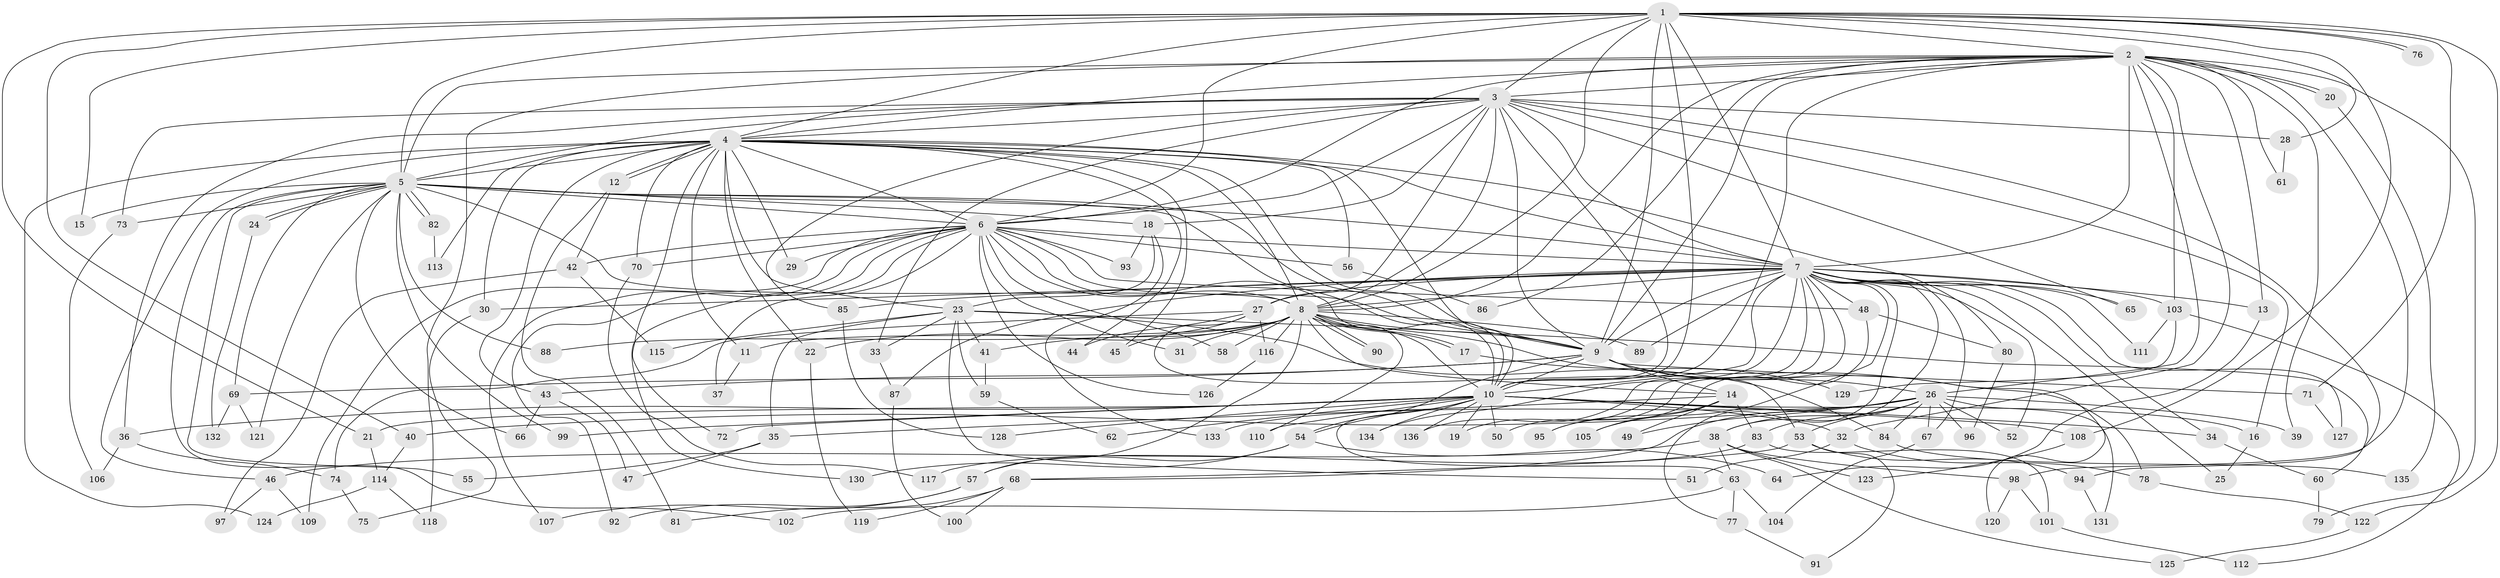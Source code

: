// coarse degree distribution, {18: 0.010309278350515464, 17: 0.010309278350515464, 30: 0.010309278350515464, 21: 0.010309278350515464, 19: 0.020618556701030927, 20: 0.010309278350515464, 23: 0.010309278350515464, 3: 0.14432989690721648, 6: 0.05154639175257732, 9: 0.010309278350515464, 2: 0.5257731958762887, 5: 0.041237113402061855, 11: 0.010309278350515464, 15: 0.010309278350515464, 4: 0.09278350515463918, 8: 0.010309278350515464, 1: 0.020618556701030927}
// Generated by graph-tools (version 1.1) at 2025/49/03/04/25 22:49:46]
// undirected, 136 vertices, 297 edges
graph export_dot {
  node [color=gray90,style=filled];
  1;
  2;
  3;
  4;
  5;
  6;
  7;
  8;
  9;
  10;
  11;
  12;
  13;
  14;
  15;
  16;
  17;
  18;
  19;
  20;
  21;
  22;
  23;
  24;
  25;
  26;
  27;
  28;
  29;
  30;
  31;
  32;
  33;
  34;
  35;
  36;
  37;
  38;
  39;
  40;
  41;
  42;
  43;
  44;
  45;
  46;
  47;
  48;
  49;
  50;
  51;
  52;
  53;
  54;
  55;
  56;
  57;
  58;
  59;
  60;
  61;
  62;
  63;
  64;
  65;
  66;
  67;
  68;
  69;
  70;
  71;
  72;
  73;
  74;
  75;
  76;
  77;
  78;
  79;
  80;
  81;
  82;
  83;
  84;
  85;
  86;
  87;
  88;
  89;
  90;
  91;
  92;
  93;
  94;
  95;
  96;
  97;
  98;
  99;
  100;
  101;
  102;
  103;
  104;
  105;
  106;
  107;
  108;
  109;
  110;
  111;
  112;
  113;
  114;
  115;
  116;
  117;
  118;
  119;
  120;
  121;
  122;
  123;
  124;
  125;
  126;
  127;
  128;
  129;
  130;
  131;
  132;
  133;
  134;
  135;
  136;
  1 -- 2;
  1 -- 3;
  1 -- 4;
  1 -- 5;
  1 -- 6;
  1 -- 7;
  1 -- 8;
  1 -- 9;
  1 -- 10;
  1 -- 15;
  1 -- 21;
  1 -- 28;
  1 -- 40;
  1 -- 71;
  1 -- 76;
  1 -- 76;
  1 -- 108;
  1 -- 122;
  2 -- 3;
  2 -- 4;
  2 -- 5;
  2 -- 6;
  2 -- 7;
  2 -- 8;
  2 -- 9;
  2 -- 10;
  2 -- 13;
  2 -- 20;
  2 -- 20;
  2 -- 26;
  2 -- 32;
  2 -- 39;
  2 -- 61;
  2 -- 79;
  2 -- 86;
  2 -- 98;
  2 -- 103;
  2 -- 118;
  3 -- 4;
  3 -- 5;
  3 -- 6;
  3 -- 7;
  3 -- 8;
  3 -- 9;
  3 -- 10;
  3 -- 16;
  3 -- 18;
  3 -- 27;
  3 -- 28;
  3 -- 33;
  3 -- 36;
  3 -- 65;
  3 -- 73;
  3 -- 85;
  3 -- 94;
  4 -- 5;
  4 -- 6;
  4 -- 7;
  4 -- 8;
  4 -- 9;
  4 -- 10;
  4 -- 11;
  4 -- 12;
  4 -- 12;
  4 -- 22;
  4 -- 23;
  4 -- 29;
  4 -- 30;
  4 -- 43;
  4 -- 44;
  4 -- 45;
  4 -- 46;
  4 -- 56;
  4 -- 70;
  4 -- 72;
  4 -- 80;
  4 -- 113;
  4 -- 124;
  5 -- 6;
  5 -- 7;
  5 -- 8;
  5 -- 9;
  5 -- 10;
  5 -- 15;
  5 -- 18;
  5 -- 24;
  5 -- 24;
  5 -- 55;
  5 -- 66;
  5 -- 69;
  5 -- 73;
  5 -- 82;
  5 -- 82;
  5 -- 88;
  5 -- 99;
  5 -- 102;
  5 -- 121;
  6 -- 7;
  6 -- 8;
  6 -- 9;
  6 -- 10;
  6 -- 29;
  6 -- 31;
  6 -- 37;
  6 -- 42;
  6 -- 48;
  6 -- 56;
  6 -- 58;
  6 -- 70;
  6 -- 92;
  6 -- 93;
  6 -- 107;
  6 -- 109;
  6 -- 126;
  6 -- 130;
  7 -- 8;
  7 -- 9;
  7 -- 10;
  7 -- 13;
  7 -- 19;
  7 -- 25;
  7 -- 27;
  7 -- 30;
  7 -- 34;
  7 -- 38;
  7 -- 48;
  7 -- 50;
  7 -- 52;
  7 -- 65;
  7 -- 67;
  7 -- 77;
  7 -- 85;
  7 -- 87;
  7 -- 89;
  7 -- 103;
  7 -- 105;
  7 -- 111;
  7 -- 127;
  7 -- 134;
  7 -- 136;
  8 -- 9;
  8 -- 10;
  8 -- 11;
  8 -- 14;
  8 -- 17;
  8 -- 17;
  8 -- 22;
  8 -- 31;
  8 -- 41;
  8 -- 57;
  8 -- 58;
  8 -- 78;
  8 -- 88;
  8 -- 89;
  8 -- 90;
  8 -- 90;
  8 -- 110;
  8 -- 116;
  9 -- 10;
  9 -- 14;
  9 -- 26;
  9 -- 43;
  9 -- 54;
  9 -- 69;
  9 -- 71;
  9 -- 120;
  10 -- 16;
  10 -- 19;
  10 -- 21;
  10 -- 32;
  10 -- 34;
  10 -- 36;
  10 -- 50;
  10 -- 54;
  10 -- 62;
  10 -- 63;
  10 -- 72;
  10 -- 99;
  10 -- 108;
  10 -- 110;
  10 -- 128;
  10 -- 134;
  10 -- 136;
  11 -- 37;
  12 -- 42;
  12 -- 81;
  13 -- 64;
  14 -- 35;
  14 -- 49;
  14 -- 83;
  14 -- 95;
  14 -- 105;
  16 -- 25;
  17 -- 129;
  18 -- 23;
  18 -- 93;
  18 -- 133;
  20 -- 135;
  21 -- 114;
  22 -- 119;
  23 -- 33;
  23 -- 35;
  23 -- 41;
  23 -- 51;
  23 -- 59;
  23 -- 60;
  23 -- 84;
  23 -- 115;
  24 -- 132;
  26 -- 38;
  26 -- 39;
  26 -- 40;
  26 -- 49;
  26 -- 52;
  26 -- 53;
  26 -- 67;
  26 -- 68;
  26 -- 83;
  26 -- 84;
  26 -- 96;
  26 -- 131;
  26 -- 133;
  27 -- 44;
  27 -- 45;
  27 -- 53;
  27 -- 74;
  27 -- 116;
  28 -- 61;
  30 -- 75;
  32 -- 51;
  32 -- 78;
  33 -- 87;
  34 -- 60;
  35 -- 47;
  35 -- 55;
  36 -- 74;
  36 -- 106;
  38 -- 46;
  38 -- 63;
  38 -- 98;
  38 -- 123;
  38 -- 125;
  40 -- 114;
  41 -- 59;
  42 -- 97;
  42 -- 115;
  43 -- 47;
  43 -- 66;
  46 -- 97;
  46 -- 109;
  48 -- 80;
  48 -- 95;
  53 -- 68;
  53 -- 91;
  53 -- 94;
  54 -- 57;
  54 -- 64;
  54 -- 130;
  56 -- 86;
  57 -- 92;
  57 -- 107;
  59 -- 62;
  60 -- 79;
  63 -- 77;
  63 -- 102;
  63 -- 104;
  67 -- 104;
  68 -- 81;
  68 -- 100;
  68 -- 119;
  69 -- 121;
  69 -- 132;
  70 -- 117;
  71 -- 127;
  73 -- 106;
  74 -- 75;
  77 -- 91;
  78 -- 122;
  80 -- 96;
  82 -- 113;
  83 -- 101;
  83 -- 117;
  84 -- 135;
  85 -- 128;
  87 -- 100;
  94 -- 131;
  98 -- 101;
  98 -- 120;
  101 -- 112;
  103 -- 111;
  103 -- 112;
  103 -- 129;
  108 -- 123;
  114 -- 118;
  114 -- 124;
  116 -- 126;
  122 -- 125;
}
